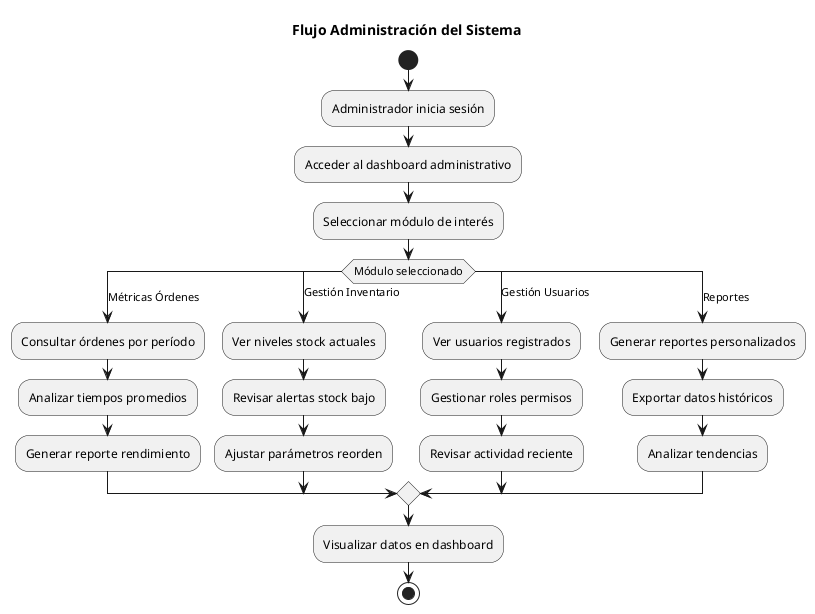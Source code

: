 @startuml FlujoAdministracion
title Flujo Administración del Sistema
start

:Administrador inicia sesión;
:Acceder al dashboard administrativo;

:Seleccionar módulo de interés;

switch (Módulo seleccionado)
case (Métricas Órdenes)
    :Consultar órdenes por período;
    :Analizar tiempos promedios;
    :Generar reporte rendimiento;
case (Gestión Inventario)
    :Ver niveles stock actuales;
    :Revisar alertas stock bajo;
    :Ajustar parámetros reorden;
case (Gestión Usuarios)
    :Ver usuarios registrados;
    :Gestionar roles permisos;
    :Revisar actividad reciente;
case (Reportes)
    :Generar reportes personalizados;
    :Exportar datos históricos;
    :Analizar tendencias;
endswitch

:Visualizar datos en dashboard;

stop
@enduml